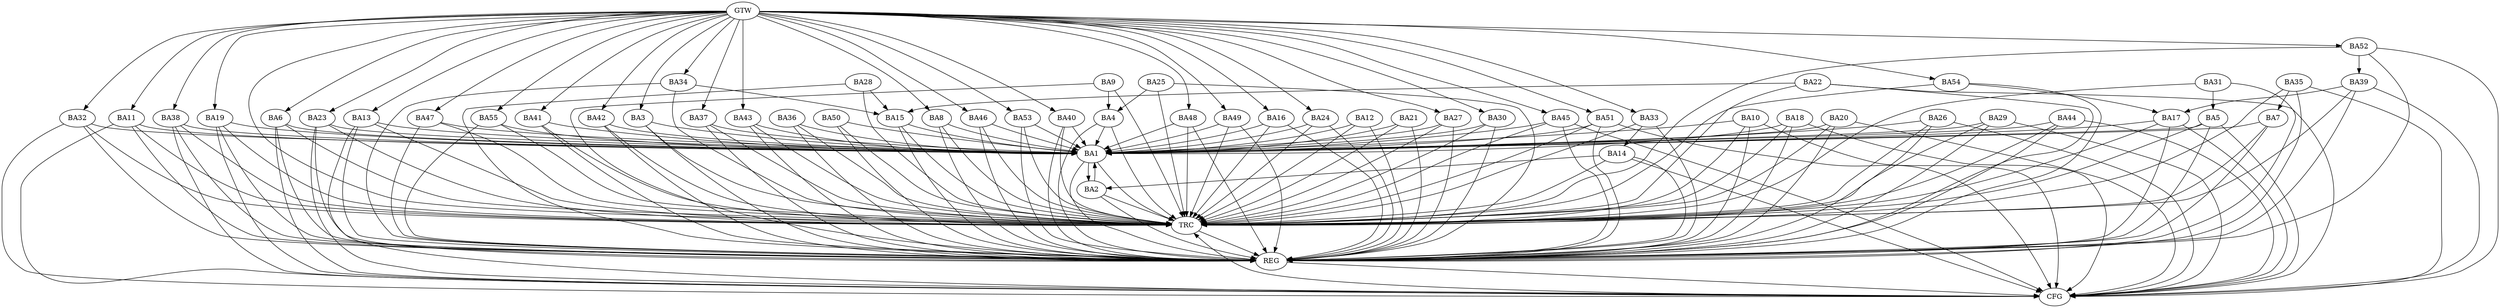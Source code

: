 strict digraph G {
  BA1 [ label="BA1" ];
  BA2 [ label="BA2" ];
  BA3 [ label="BA3" ];
  BA4 [ label="BA4" ];
  BA5 [ label="BA5" ];
  BA6 [ label="BA6" ];
  BA7 [ label="BA7" ];
  BA8 [ label="BA8" ];
  BA9 [ label="BA9" ];
  BA10 [ label="BA10" ];
  BA11 [ label="BA11" ];
  BA12 [ label="BA12" ];
  BA13 [ label="BA13" ];
  BA14 [ label="BA14" ];
  BA15 [ label="BA15" ];
  BA16 [ label="BA16" ];
  BA17 [ label="BA17" ];
  BA18 [ label="BA18" ];
  BA19 [ label="BA19" ];
  BA20 [ label="BA20" ];
  BA21 [ label="BA21" ];
  BA22 [ label="BA22" ];
  BA23 [ label="BA23" ];
  BA24 [ label="BA24" ];
  BA25 [ label="BA25" ];
  BA26 [ label="BA26" ];
  BA27 [ label="BA27" ];
  BA28 [ label="BA28" ];
  BA29 [ label="BA29" ];
  BA30 [ label="BA30" ];
  BA31 [ label="BA31" ];
  BA32 [ label="BA32" ];
  BA33 [ label="BA33" ];
  BA34 [ label="BA34" ];
  BA35 [ label="BA35" ];
  BA36 [ label="BA36" ];
  BA37 [ label="BA37" ];
  BA38 [ label="BA38" ];
  BA39 [ label="BA39" ];
  BA40 [ label="BA40" ];
  BA41 [ label="BA41" ];
  BA42 [ label="BA42" ];
  BA43 [ label="BA43" ];
  BA44 [ label="BA44" ];
  BA45 [ label="BA45" ];
  BA46 [ label="BA46" ];
  BA47 [ label="BA47" ];
  BA48 [ label="BA48" ];
  BA49 [ label="BA49" ];
  BA50 [ label="BA50" ];
  BA51 [ label="BA51" ];
  BA52 [ label="BA52" ];
  BA53 [ label="BA53" ];
  BA54 [ label="BA54" ];
  BA55 [ label="BA55" ];
  GTW [ label="GTW" ];
  REG [ label="REG" ];
  CFG [ label="CFG" ];
  TRC [ label="TRC" ];
  BA1 -> BA2;
  BA2 -> BA1;
  BA3 -> BA1;
  BA4 -> BA1;
  BA6 -> BA1;
  BA7 -> BA1;
  BA8 -> BA1;
  BA9 -> BA4;
  BA10 -> BA1;
  BA12 -> BA1;
  BA14 -> BA2;
  BA17 -> BA1;
  BA18 -> BA1;
  BA22 -> BA15;
  BA24 -> BA1;
  BA25 -> BA4;
  BA26 -> BA1;
  BA27 -> BA1;
  BA28 -> BA15;
  BA31 -> BA5;
  BA32 -> BA1;
  BA33 -> BA14;
  BA34 -> BA15;
  BA35 -> BA7;
  BA39 -> BA17;
  BA40 -> BA1;
  BA43 -> BA1;
  BA47 -> BA1;
  BA50 -> BA1;
  BA52 -> BA39;
  BA54 -> BA17;
  GTW -> BA3;
  GTW -> BA6;
  GTW -> BA8;
  GTW -> BA11;
  GTW -> BA13;
  GTW -> BA16;
  GTW -> BA19;
  GTW -> BA23;
  GTW -> BA24;
  GTW -> BA27;
  GTW -> BA30;
  GTW -> BA32;
  GTW -> BA33;
  GTW -> BA34;
  GTW -> BA37;
  GTW -> BA38;
  GTW -> BA40;
  GTW -> BA41;
  GTW -> BA42;
  GTW -> BA43;
  GTW -> BA45;
  GTW -> BA46;
  GTW -> BA47;
  GTW -> BA48;
  GTW -> BA49;
  GTW -> BA51;
  GTW -> BA52;
  GTW -> BA53;
  GTW -> BA54;
  GTW -> BA55;
  BA1 -> REG;
  BA2 -> REG;
  BA3 -> REG;
  BA4 -> REG;
  BA5 -> REG;
  BA6 -> REG;
  BA7 -> REG;
  BA8 -> REG;
  BA9 -> REG;
  BA10 -> REG;
  BA11 -> REG;
  BA12 -> REG;
  BA13 -> REG;
  BA14 -> REG;
  BA15 -> REG;
  BA16 -> REG;
  BA17 -> REG;
  BA18 -> REG;
  BA19 -> REG;
  BA20 -> REG;
  BA21 -> REG;
  BA22 -> REG;
  BA23 -> REG;
  BA24 -> REG;
  BA25 -> REG;
  BA26 -> REG;
  BA27 -> REG;
  BA28 -> REG;
  BA29 -> REG;
  BA30 -> REG;
  BA31 -> REG;
  BA32 -> REG;
  BA33 -> REG;
  BA34 -> REG;
  BA35 -> REG;
  BA36 -> REG;
  BA37 -> REG;
  BA38 -> REG;
  BA39 -> REG;
  BA40 -> REG;
  BA41 -> REG;
  BA42 -> REG;
  BA43 -> REG;
  BA44 -> REG;
  BA45 -> REG;
  BA46 -> REG;
  BA47 -> REG;
  BA48 -> REG;
  BA49 -> REG;
  BA50 -> REG;
  BA51 -> REG;
  BA52 -> REG;
  BA53 -> REG;
  BA54 -> REG;
  BA55 -> REG;
  BA51 -> CFG;
  BA19 -> CFG;
  BA38 -> CFG;
  BA10 -> CFG;
  BA17 -> CFG;
  BA23 -> CFG;
  BA22 -> CFG;
  BA44 -> CFG;
  BA35 -> CFG;
  BA39 -> CFG;
  BA32 -> CFG;
  BA20 -> CFG;
  BA14 -> CFG;
  BA26 -> CFG;
  BA52 -> CFG;
  BA11 -> CFG;
  BA6 -> CFG;
  BA13 -> CFG;
  BA29 -> CFG;
  BA5 -> CFG;
  BA45 -> CFG;
  BA18 -> CFG;
  REG -> CFG;
  BA1 -> TRC;
  BA2 -> TRC;
  BA3 -> TRC;
  BA4 -> TRC;
  BA5 -> TRC;
  BA6 -> TRC;
  BA7 -> TRC;
  BA8 -> TRC;
  BA9 -> TRC;
  BA10 -> TRC;
  BA11 -> TRC;
  BA12 -> TRC;
  BA13 -> TRC;
  BA14 -> TRC;
  BA15 -> TRC;
  BA16 -> TRC;
  BA17 -> TRC;
  BA18 -> TRC;
  BA19 -> TRC;
  BA20 -> TRC;
  BA21 -> TRC;
  BA22 -> TRC;
  BA23 -> TRC;
  BA24 -> TRC;
  BA25 -> TRC;
  BA26 -> TRC;
  BA27 -> TRC;
  BA28 -> TRC;
  BA29 -> TRC;
  BA30 -> TRC;
  BA31 -> TRC;
  BA32 -> TRC;
  BA33 -> TRC;
  BA34 -> TRC;
  BA35 -> TRC;
  BA36 -> TRC;
  BA37 -> TRC;
  BA38 -> TRC;
  BA39 -> TRC;
  BA40 -> TRC;
  BA41 -> TRC;
  BA42 -> TRC;
  BA43 -> TRC;
  BA44 -> TRC;
  BA45 -> TRC;
  BA46 -> TRC;
  BA47 -> TRC;
  BA48 -> TRC;
  BA49 -> TRC;
  BA50 -> TRC;
  BA51 -> TRC;
  BA52 -> TRC;
  BA53 -> TRC;
  BA54 -> TRC;
  BA55 -> TRC;
  GTW -> TRC;
  CFG -> TRC;
  TRC -> REG;
  BA41 -> BA1;
  BA20 -> BA1;
  BA21 -> BA1;
  BA11 -> BA1;
  BA37 -> BA1;
  BA13 -> BA1;
  BA42 -> BA1;
  BA51 -> BA1;
  BA44 -> BA1;
  BA30 -> BA1;
  BA19 -> BA1;
  BA23 -> BA1;
  BA16 -> BA1;
  BA48 -> BA1;
  BA38 -> BA1;
  BA36 -> BA1;
  BA46 -> BA1;
  BA53 -> BA1;
  BA45 -> BA1;
  BA49 -> BA1;
  BA55 -> BA1;
  BA15 -> BA1;
  BA5 -> BA1;
  BA29 -> BA1;
}
